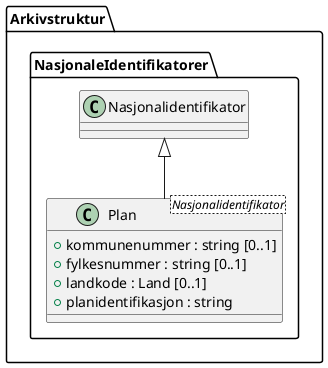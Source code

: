 @startuml
skinparam nodesep 100
class Arkivstruktur.NasjonaleIdentifikatorer.Plan <Nasjonalidentifikator> {
  +kommunenummer : string [0..1]
  +fylkesnummer : string [0..1]
  +landkode : Land [0..1]
  +planidentifikasjon : string
}
Arkivstruktur.NasjonaleIdentifikatorer.Nasjonalidentifikator <|-- Arkivstruktur.NasjonaleIdentifikatorer.Plan
@enduml
